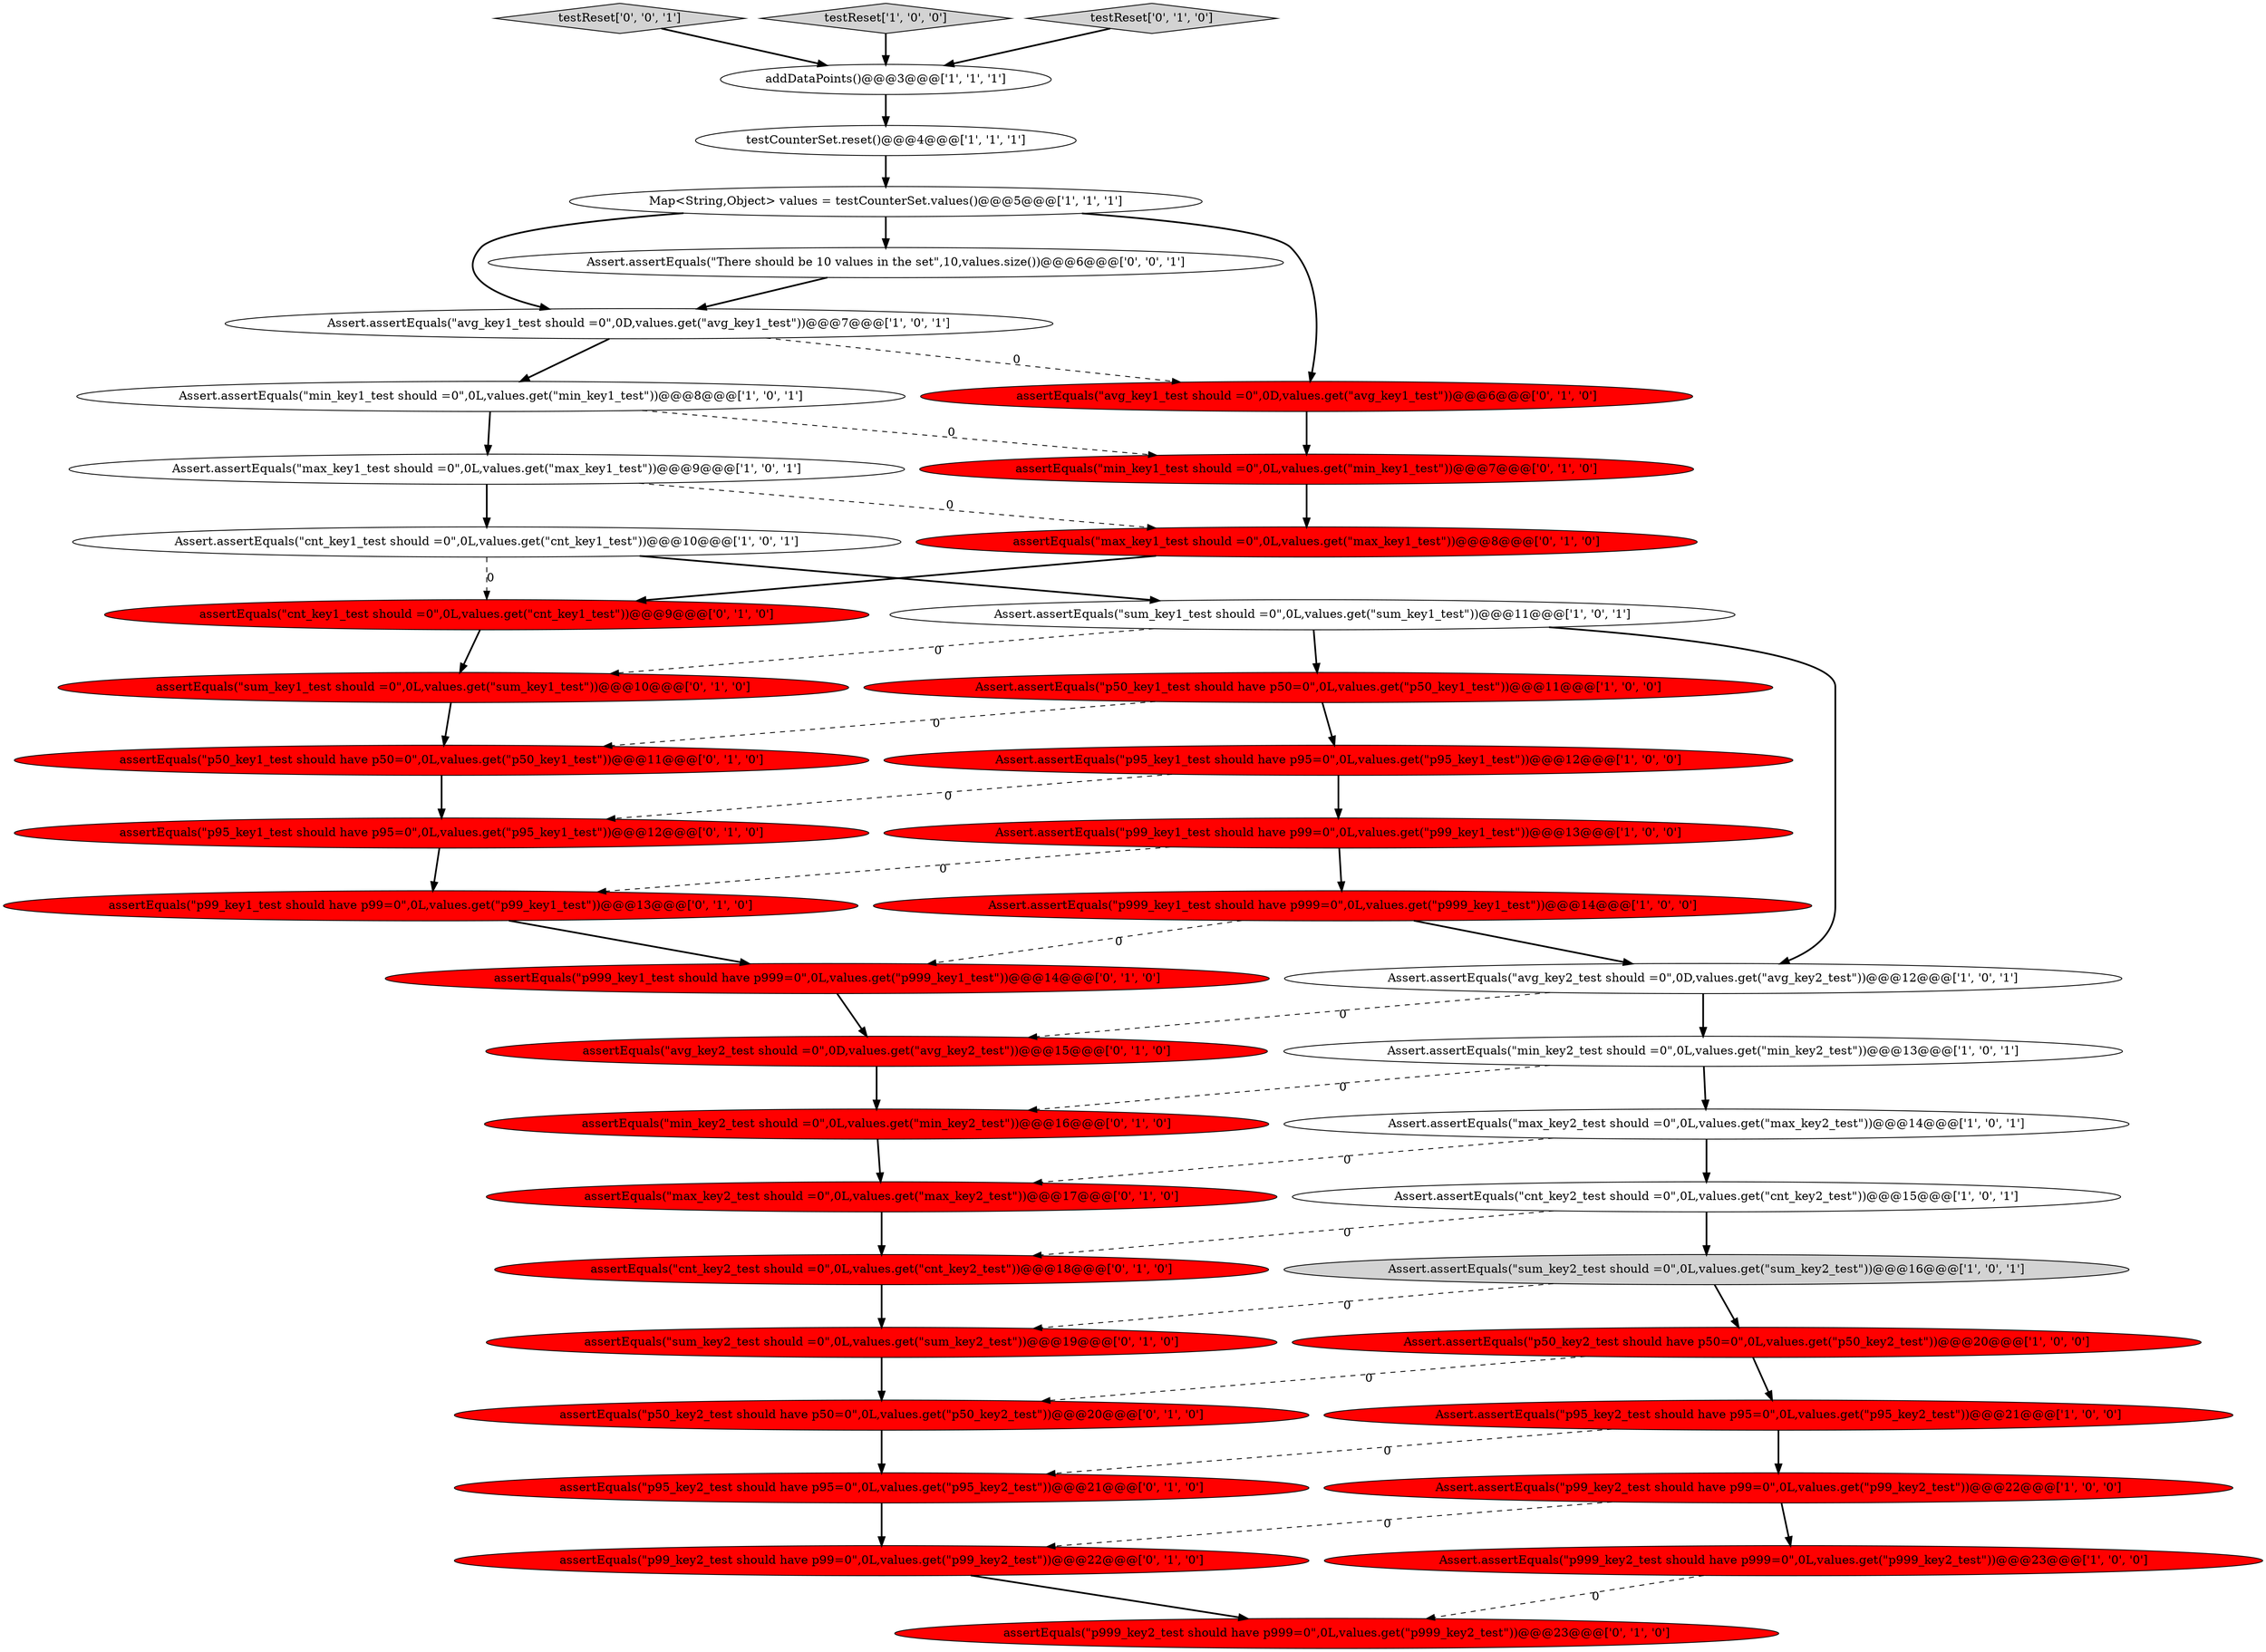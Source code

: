 digraph {
11 [style = filled, label = "addDataPoints()@@@3@@@['1', '1', '1']", fillcolor = white, shape = ellipse image = "AAA0AAABBB1BBB"];
36 [style = filled, label = "assertEquals(\"sum_key2_test should =0\",0L,values.get(\"sum_key2_test\"))@@@19@@@['0', '1', '0']", fillcolor = red, shape = ellipse image = "AAA1AAABBB2BBB"];
41 [style = filled, label = "testReset['0', '0', '1']", fillcolor = lightgray, shape = diamond image = "AAA0AAABBB3BBB"];
1 [style = filled, label = "Assert.assertEquals(\"p99_key1_test should have p99=0\",0L,values.get(\"p99_key1_test\"))@@@13@@@['1', '0', '0']", fillcolor = red, shape = ellipse image = "AAA1AAABBB1BBB"];
27 [style = filled, label = "assertEquals(\"p99_key2_test should have p99=0\",0L,values.get(\"p99_key2_test\"))@@@22@@@['0', '1', '0']", fillcolor = red, shape = ellipse image = "AAA1AAABBB2BBB"];
10 [style = filled, label = "Assert.assertEquals(\"p999_key2_test should have p999=0\",0L,values.get(\"p999_key2_test\"))@@@23@@@['1', '0', '0']", fillcolor = red, shape = ellipse image = "AAA1AAABBB1BBB"];
25 [style = filled, label = "assertEquals(\"p999_key2_test should have p999=0\",0L,values.get(\"p999_key2_test\"))@@@23@@@['0', '1', '0']", fillcolor = red, shape = ellipse image = "AAA1AAABBB2BBB"];
31 [style = filled, label = "assertEquals(\"p50_key1_test should have p50=0\",0L,values.get(\"p50_key1_test\"))@@@11@@@['0', '1', '0']", fillcolor = red, shape = ellipse image = "AAA1AAABBB2BBB"];
20 [style = filled, label = "Assert.assertEquals(\"avg_key1_test should =0\",0D,values.get(\"avg_key1_test\"))@@@7@@@['1', '0', '1']", fillcolor = white, shape = ellipse image = "AAA0AAABBB1BBB"];
35 [style = filled, label = "assertEquals(\"cnt_key2_test should =0\",0L,values.get(\"cnt_key2_test\"))@@@18@@@['0', '1', '0']", fillcolor = red, shape = ellipse image = "AAA1AAABBB2BBB"];
18 [style = filled, label = "Assert.assertEquals(\"p95_key1_test should have p95=0\",0L,values.get(\"p95_key1_test\"))@@@12@@@['1', '0', '0']", fillcolor = red, shape = ellipse image = "AAA1AAABBB1BBB"];
19 [style = filled, label = "testReset['1', '0', '0']", fillcolor = lightgray, shape = diamond image = "AAA0AAABBB1BBB"];
23 [style = filled, label = "assertEquals(\"p95_key2_test should have p95=0\",0L,values.get(\"p95_key2_test\"))@@@21@@@['0', '1', '0']", fillcolor = red, shape = ellipse image = "AAA1AAABBB2BBB"];
32 [style = filled, label = "assertEquals(\"avg_key1_test should =0\",0D,values.get(\"avg_key1_test\"))@@@6@@@['0', '1', '0']", fillcolor = red, shape = ellipse image = "AAA1AAABBB2BBB"];
26 [style = filled, label = "assertEquals(\"cnt_key1_test should =0\",0L,values.get(\"cnt_key1_test\"))@@@9@@@['0', '1', '0']", fillcolor = red, shape = ellipse image = "AAA1AAABBB2BBB"];
24 [style = filled, label = "assertEquals(\"max_key1_test should =0\",0L,values.get(\"max_key1_test\"))@@@8@@@['0', '1', '0']", fillcolor = red, shape = ellipse image = "AAA1AAABBB2BBB"];
39 [style = filled, label = "testReset['0', '1', '0']", fillcolor = lightgray, shape = diamond image = "AAA0AAABBB2BBB"];
22 [style = filled, label = "assertEquals(\"min_key2_test should =0\",0L,values.get(\"min_key2_test\"))@@@16@@@['0', '1', '0']", fillcolor = red, shape = ellipse image = "AAA1AAABBB2BBB"];
42 [style = filled, label = "Assert.assertEquals(\"There should be 10 values in the set\",10,values.size())@@@6@@@['0', '0', '1']", fillcolor = white, shape = ellipse image = "AAA0AAABBB3BBB"];
5 [style = filled, label = "Assert.assertEquals(\"max_key2_test should =0\",0L,values.get(\"max_key2_test\"))@@@14@@@['1', '0', '1']", fillcolor = white, shape = ellipse image = "AAA0AAABBB1BBB"];
13 [style = filled, label = "Assert.assertEquals(\"cnt_key2_test should =0\",0L,values.get(\"cnt_key2_test\"))@@@15@@@['1', '0', '1']", fillcolor = white, shape = ellipse image = "AAA0AAABBB1BBB"];
4 [style = filled, label = "Assert.assertEquals(\"p50_key2_test should have p50=0\",0L,values.get(\"p50_key2_test\"))@@@20@@@['1', '0', '0']", fillcolor = red, shape = ellipse image = "AAA1AAABBB1BBB"];
16 [style = filled, label = "Assert.assertEquals(\"sum_key1_test should =0\",0L,values.get(\"sum_key1_test\"))@@@11@@@['1', '0', '1']", fillcolor = white, shape = ellipse image = "AAA0AAABBB1BBB"];
9 [style = filled, label = "Assert.assertEquals(\"p999_key1_test should have p999=0\",0L,values.get(\"p999_key1_test\"))@@@14@@@['1', '0', '0']", fillcolor = red, shape = ellipse image = "AAA1AAABBB1BBB"];
30 [style = filled, label = "assertEquals(\"sum_key1_test should =0\",0L,values.get(\"sum_key1_test\"))@@@10@@@['0', '1', '0']", fillcolor = red, shape = ellipse image = "AAA1AAABBB2BBB"];
28 [style = filled, label = "assertEquals(\"p999_key1_test should have p999=0\",0L,values.get(\"p999_key1_test\"))@@@14@@@['0', '1', '0']", fillcolor = red, shape = ellipse image = "AAA1AAABBB2BBB"];
38 [style = filled, label = "assertEquals(\"p99_key1_test should have p99=0\",0L,values.get(\"p99_key1_test\"))@@@13@@@['0', '1', '0']", fillcolor = red, shape = ellipse image = "AAA1AAABBB2BBB"];
2 [style = filled, label = "Assert.assertEquals(\"cnt_key1_test should =0\",0L,values.get(\"cnt_key1_test\"))@@@10@@@['1', '0', '1']", fillcolor = white, shape = ellipse image = "AAA0AAABBB1BBB"];
7 [style = filled, label = "Assert.assertEquals(\"p50_key1_test should have p50=0\",0L,values.get(\"p50_key1_test\"))@@@11@@@['1', '0', '0']", fillcolor = red, shape = ellipse image = "AAA1AAABBB1BBB"];
6 [style = filled, label = "testCounterSet.reset()@@@4@@@['1', '1', '1']", fillcolor = white, shape = ellipse image = "AAA0AAABBB1BBB"];
40 [style = filled, label = "assertEquals(\"min_key1_test should =0\",0L,values.get(\"min_key1_test\"))@@@7@@@['0', '1', '0']", fillcolor = red, shape = ellipse image = "AAA1AAABBB2BBB"];
12 [style = filled, label = "Map<String,Object> values = testCounterSet.values()@@@5@@@['1', '1', '1']", fillcolor = white, shape = ellipse image = "AAA0AAABBB1BBB"];
17 [style = filled, label = "Assert.assertEquals(\"max_key1_test should =0\",0L,values.get(\"max_key1_test\"))@@@9@@@['1', '0', '1']", fillcolor = white, shape = ellipse image = "AAA0AAABBB1BBB"];
21 [style = filled, label = "Assert.assertEquals(\"min_key2_test should =0\",0L,values.get(\"min_key2_test\"))@@@13@@@['1', '0', '1']", fillcolor = white, shape = ellipse image = "AAA0AAABBB1BBB"];
8 [style = filled, label = "Assert.assertEquals(\"avg_key2_test should =0\",0D,values.get(\"avg_key2_test\"))@@@12@@@['1', '0', '1']", fillcolor = white, shape = ellipse image = "AAA0AAABBB1BBB"];
33 [style = filled, label = "assertEquals(\"avg_key2_test should =0\",0D,values.get(\"avg_key2_test\"))@@@15@@@['0', '1', '0']", fillcolor = red, shape = ellipse image = "AAA1AAABBB2BBB"];
34 [style = filled, label = "assertEquals(\"p95_key1_test should have p95=0\",0L,values.get(\"p95_key1_test\"))@@@12@@@['0', '1', '0']", fillcolor = red, shape = ellipse image = "AAA1AAABBB2BBB"];
29 [style = filled, label = "assertEquals(\"max_key2_test should =0\",0L,values.get(\"max_key2_test\"))@@@17@@@['0', '1', '0']", fillcolor = red, shape = ellipse image = "AAA1AAABBB2BBB"];
37 [style = filled, label = "assertEquals(\"p50_key2_test should have p50=0\",0L,values.get(\"p50_key2_test\"))@@@20@@@['0', '1', '0']", fillcolor = red, shape = ellipse image = "AAA1AAABBB2BBB"];
0 [style = filled, label = "Assert.assertEquals(\"p95_key2_test should have p95=0\",0L,values.get(\"p95_key2_test\"))@@@21@@@['1', '0', '0']", fillcolor = red, shape = ellipse image = "AAA1AAABBB1BBB"];
14 [style = filled, label = "Assert.assertEquals(\"sum_key2_test should =0\",0L,values.get(\"sum_key2_test\"))@@@16@@@['1', '0', '1']", fillcolor = lightgray, shape = ellipse image = "AAA0AAABBB1BBB"];
3 [style = filled, label = "Assert.assertEquals(\"min_key1_test should =0\",0L,values.get(\"min_key1_test\"))@@@8@@@['1', '0', '1']", fillcolor = white, shape = ellipse image = "AAA0AAABBB1BBB"];
15 [style = filled, label = "Assert.assertEquals(\"p99_key2_test should have p99=0\",0L,values.get(\"p99_key2_test\"))@@@22@@@['1', '0', '0']", fillcolor = red, shape = ellipse image = "AAA1AAABBB1BBB"];
15->10 [style = bold, label=""];
3->40 [style = dashed, label="0"];
7->31 [style = dashed, label="0"];
23->27 [style = bold, label=""];
16->8 [style = bold, label=""];
13->35 [style = dashed, label="0"];
17->24 [style = dashed, label="0"];
38->28 [style = bold, label=""];
8->33 [style = dashed, label="0"];
0->23 [style = dashed, label="0"];
11->6 [style = bold, label=""];
9->28 [style = dashed, label="0"];
42->20 [style = bold, label=""];
16->7 [style = bold, label=""];
12->32 [style = bold, label=""];
12->20 [style = bold, label=""];
22->29 [style = bold, label=""];
19->11 [style = bold, label=""];
20->3 [style = bold, label=""];
12->42 [style = bold, label=""];
41->11 [style = bold, label=""];
5->29 [style = dashed, label="0"];
21->22 [style = dashed, label="0"];
14->36 [style = dashed, label="0"];
9->8 [style = bold, label=""];
37->23 [style = bold, label=""];
39->11 [style = bold, label=""];
0->15 [style = bold, label=""];
1->9 [style = bold, label=""];
31->34 [style = bold, label=""];
4->0 [style = bold, label=""];
26->30 [style = bold, label=""];
18->34 [style = dashed, label="0"];
21->5 [style = bold, label=""];
24->26 [style = bold, label=""];
28->33 [style = bold, label=""];
17->2 [style = bold, label=""];
18->1 [style = bold, label=""];
16->30 [style = dashed, label="0"];
30->31 [style = bold, label=""];
5->13 [style = bold, label=""];
32->40 [style = bold, label=""];
7->18 [style = bold, label=""];
8->21 [style = bold, label=""];
3->17 [style = bold, label=""];
40->24 [style = bold, label=""];
1->38 [style = dashed, label="0"];
20->32 [style = dashed, label="0"];
36->37 [style = bold, label=""];
29->35 [style = bold, label=""];
34->38 [style = bold, label=""];
35->36 [style = bold, label=""];
2->26 [style = dashed, label="0"];
4->37 [style = dashed, label="0"];
15->27 [style = dashed, label="0"];
13->14 [style = bold, label=""];
27->25 [style = bold, label=""];
10->25 [style = dashed, label="0"];
6->12 [style = bold, label=""];
33->22 [style = bold, label=""];
14->4 [style = bold, label=""];
2->16 [style = bold, label=""];
}
